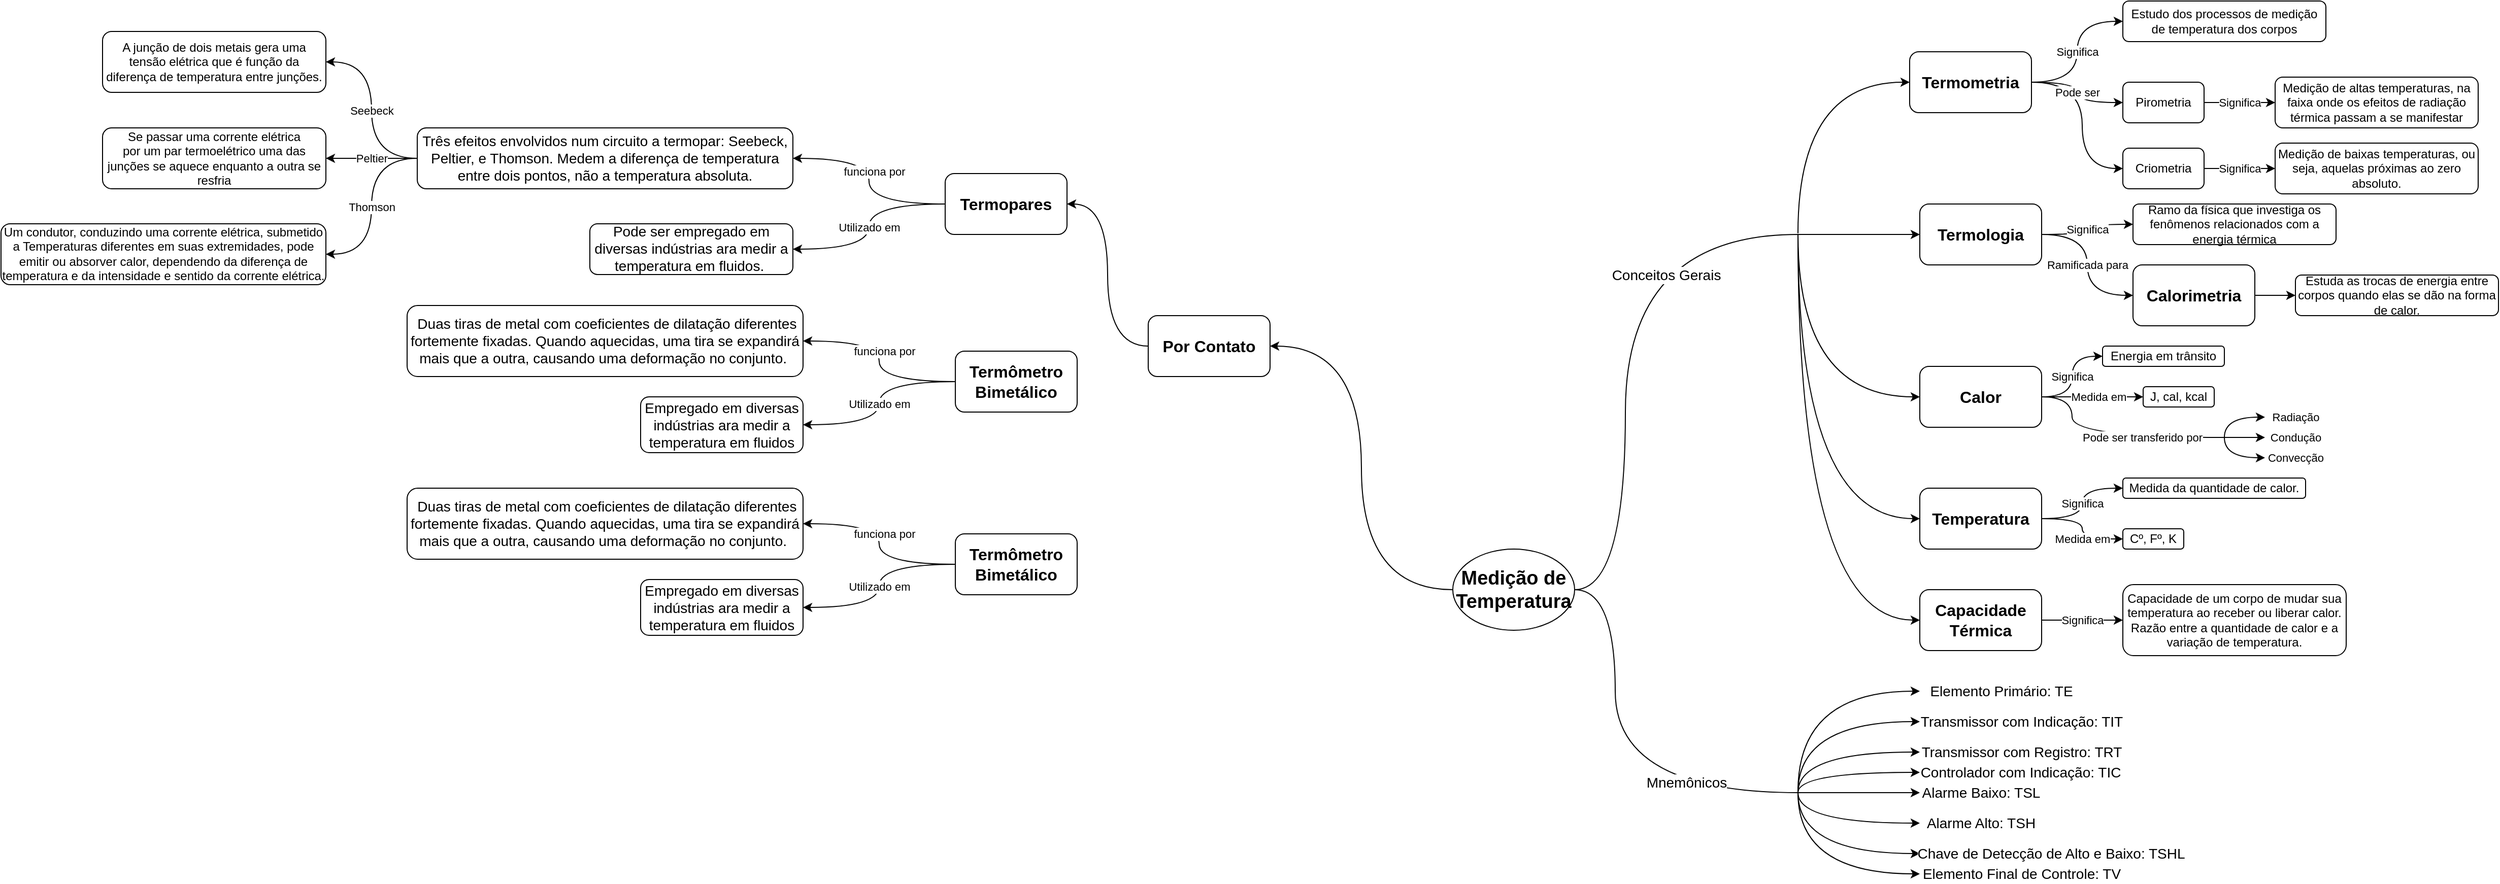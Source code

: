 <mxfile version="24.5.2" type="github">
  <diagram name="Página-1" id="CYljWZleQ6S6IRu14Mso">
    <mxGraphModel dx="1345" dy="723" grid="1" gridSize="10" guides="1" tooltips="1" connect="1" arrows="1" fold="1" page="1" pageScale="1" pageWidth="2700" pageHeight="2840" math="0" shadow="0">
      <root>
        <mxCell id="0" />
        <mxCell id="1" parent="0" />
        <mxCell id="LrjEu3-QAF8Kk3MU55cg-3" value="&lt;font style=&quot;font-size: 14px;&quot;&gt;Conceitos Gerais&lt;/font&gt;" style="edgeStyle=orthogonalEdgeStyle;rounded=0;orthogonalLoop=1;jettySize=auto;html=1;exitX=1;exitY=0.5;exitDx=0;exitDy=0;curved=1;endArrow=none;endFill=0;" edge="1" parent="1" source="LrjEu3-QAF8Kk3MU55cg-1">
          <mxGeometry x="0.544" y="-40" relative="1" as="geometry">
            <mxPoint x="1840" y="1310" as="targetPoint" />
            <mxPoint x="1620" y="1460" as="sourcePoint" />
            <Array as="points">
              <mxPoint x="1670" y="1660" />
              <mxPoint x="1670" y="1310" />
            </Array>
            <mxPoint as="offset" />
          </mxGeometry>
        </mxCell>
        <mxCell id="LrjEu3-QAF8Kk3MU55cg-91" style="edgeStyle=orthogonalEdgeStyle;curved=1;rounded=0;orthogonalLoop=1;jettySize=auto;html=1;exitX=0;exitY=0.5;exitDx=0;exitDy=0;entryX=1;entryY=0.5;entryDx=0;entryDy=0;strokeColor=default;align=center;verticalAlign=middle;fontFamily=Helvetica;fontSize=11;fontColor=default;labelBackgroundColor=default;endArrow=classic;" edge="1" parent="1" source="LrjEu3-QAF8Kk3MU55cg-1" target="LrjEu3-QAF8Kk3MU55cg-90">
          <mxGeometry relative="1" as="geometry" />
        </mxCell>
        <mxCell id="LrjEu3-QAF8Kk3MU55cg-1" value="&lt;p&gt;&lt;b&gt;&lt;font style=&quot;font-size: 19px;&quot;&gt;Medição de Temperatura&lt;/font&gt;&lt;/b&gt;&lt;/p&gt;" style="ellipse;whiteSpace=wrap;html=1;" vertex="1" parent="1">
          <mxGeometry x="1500" y="1620" width="120" height="80" as="geometry" />
        </mxCell>
        <mxCell id="LrjEu3-QAF8Kk3MU55cg-4" value="" style="endArrow=classic;html=1;rounded=0;strokeColor=default;align=center;verticalAlign=middle;fontFamily=Helvetica;fontSize=11;fontColor=default;labelBackgroundColor=default;edgeStyle=orthogonalEdgeStyle;curved=1;entryX=0;entryY=0.5;entryDx=0;entryDy=0;" edge="1" parent="1" target="LrjEu3-QAF8Kk3MU55cg-20">
          <mxGeometry relative="1" as="geometry">
            <mxPoint x="1840" y="1308.82" as="sourcePoint" />
            <mxPoint x="1960" y="1210" as="targetPoint" />
            <Array as="points">
              <mxPoint x="1840" y="1160" />
            </Array>
          </mxGeometry>
        </mxCell>
        <mxCell id="LrjEu3-QAF8Kk3MU55cg-8" value="" style="endArrow=classic;html=1;rounded=0;strokeColor=default;align=center;verticalAlign=middle;fontFamily=Helvetica;fontSize=11;fontColor=default;labelBackgroundColor=default;edgeStyle=orthogonalEdgeStyle;curved=1;entryX=0;entryY=0.5;entryDx=0;entryDy=0;" edge="1" parent="1" target="LrjEu3-QAF8Kk3MU55cg-36">
          <mxGeometry relative="1" as="geometry">
            <mxPoint x="1840" y="1310" as="sourcePoint" />
            <mxPoint x="1960" y="1270" as="targetPoint" />
            <Array as="points">
              <mxPoint x="1900" y="1310" />
              <mxPoint x="1900" y="1310" />
            </Array>
          </mxGeometry>
        </mxCell>
        <mxCell id="LrjEu3-QAF8Kk3MU55cg-14" value="" style="endArrow=classic;html=1;rounded=0;strokeColor=default;align=center;verticalAlign=middle;fontFamily=Helvetica;fontSize=11;fontColor=default;labelBackgroundColor=default;edgeStyle=orthogonalEdgeStyle;curved=1;entryX=0;entryY=0.5;entryDx=0;entryDy=0;" edge="1" parent="1" target="LrjEu3-QAF8Kk3MU55cg-45">
          <mxGeometry relative="1" as="geometry">
            <mxPoint x="1840" y="1310" as="sourcePoint" />
            <mxPoint x="1960" y="1340" as="targetPoint" />
            <Array as="points">
              <mxPoint x="1840" y="1470" />
            </Array>
          </mxGeometry>
        </mxCell>
        <mxCell id="LrjEu3-QAF8Kk3MU55cg-16" value="" style="endArrow=classic;html=1;rounded=0;strokeColor=default;align=center;verticalAlign=middle;fontFamily=Helvetica;fontSize=11;fontColor=default;labelBackgroundColor=default;edgeStyle=orthogonalEdgeStyle;curved=1;entryX=0;entryY=0.5;entryDx=0;entryDy=0;" edge="1" parent="1" target="LrjEu3-QAF8Kk3MU55cg-58">
          <mxGeometry relative="1" as="geometry">
            <mxPoint x="1840" y="1310" as="sourcePoint" />
            <mxPoint x="1960" y="1370" as="targetPoint" />
            <Array as="points">
              <mxPoint x="1840" y="1690" />
            </Array>
          </mxGeometry>
        </mxCell>
        <mxCell id="LrjEu3-QAF8Kk3MU55cg-18" value="" style="endArrow=classic;html=1;rounded=0;strokeColor=default;align=center;verticalAlign=middle;fontFamily=Helvetica;fontSize=11;fontColor=default;labelBackgroundColor=default;edgeStyle=orthogonalEdgeStyle;curved=1;entryX=0;entryY=0.5;entryDx=0;entryDy=0;" edge="1" parent="1" target="LrjEu3-QAF8Kk3MU55cg-54">
          <mxGeometry relative="1" as="geometry">
            <mxPoint x="1840" y="1310" as="sourcePoint" />
            <mxPoint x="1960" y="1390" as="targetPoint" />
            <Array as="points">
              <mxPoint x="1840" y="1590" />
            </Array>
          </mxGeometry>
        </mxCell>
        <mxCell id="LrjEu3-QAF8Kk3MU55cg-22" value="Significa" style="edgeStyle=orthogonalEdgeStyle;rounded=0;orthogonalLoop=1;jettySize=auto;html=1;exitX=1;exitY=0.5;exitDx=0;exitDy=0;curved=1;entryX=0;entryY=0.5;entryDx=0;entryDy=0;" edge="1" parent="1" source="LrjEu3-QAF8Kk3MU55cg-20" target="LrjEu3-QAF8Kk3MU55cg-21">
          <mxGeometry relative="1" as="geometry">
            <mxPoint x="2070" y="1100.0" as="sourcePoint" />
          </mxGeometry>
        </mxCell>
        <mxCell id="LrjEu3-QAF8Kk3MU55cg-26" style="edgeStyle=orthogonalEdgeStyle;curved=1;rounded=0;orthogonalLoop=1;jettySize=auto;html=1;exitX=1;exitY=0.5;exitDx=0;exitDy=0;entryX=0;entryY=0.5;entryDx=0;entryDy=0;strokeColor=default;align=center;verticalAlign=middle;fontFamily=Helvetica;fontSize=11;fontColor=default;labelBackgroundColor=default;endArrow=classic;" edge="1" parent="1" source="LrjEu3-QAF8Kk3MU55cg-20" target="LrjEu3-QAF8Kk3MU55cg-24">
          <mxGeometry relative="1" as="geometry">
            <Array as="points">
              <mxPoint x="2120" y="1160" />
              <mxPoint x="2120" y="1245" />
            </Array>
          </mxGeometry>
        </mxCell>
        <mxCell id="LrjEu3-QAF8Kk3MU55cg-20" value="&lt;font style=&quot;font-size: 16px;&quot;&gt;&lt;b&gt;Termometria&lt;/b&gt;&lt;/font&gt;" style="rounded=1;whiteSpace=wrap;html=1;" vertex="1" parent="1">
          <mxGeometry x="1950" y="1130" width="120" height="60" as="geometry" />
        </mxCell>
        <mxCell id="LrjEu3-QAF8Kk3MU55cg-21" value="Estudo dos processos de medição de temperatura dos corpos" style="whiteSpace=wrap;html=1;rounded=1;" vertex="1" parent="1">
          <mxGeometry x="2160" y="1080" width="200" height="40" as="geometry" />
        </mxCell>
        <mxCell id="LrjEu3-QAF8Kk3MU55cg-28" value="Significa" style="edgeStyle=orthogonalEdgeStyle;curved=1;rounded=0;orthogonalLoop=1;jettySize=auto;html=1;exitX=1;exitY=0.5;exitDx=0;exitDy=0;entryX=0;entryY=0.5;entryDx=0;entryDy=0;strokeColor=default;align=center;verticalAlign=middle;fontFamily=Helvetica;fontSize=11;fontColor=default;labelBackgroundColor=default;endArrow=classic;" edge="1" parent="1" source="LrjEu3-QAF8Kk3MU55cg-23" target="LrjEu3-QAF8Kk3MU55cg-27">
          <mxGeometry relative="1" as="geometry" />
        </mxCell>
        <mxCell id="LrjEu3-QAF8Kk3MU55cg-23" value="Pirometria" style="whiteSpace=wrap;html=1;rounded=1;" vertex="1" parent="1">
          <mxGeometry x="2160" y="1160" width="80" height="40" as="geometry" />
        </mxCell>
        <mxCell id="LrjEu3-QAF8Kk3MU55cg-24" value="Criometria" style="whiteSpace=wrap;html=1;rounded=1;" vertex="1" parent="1">
          <mxGeometry x="2160" y="1225" width="80" height="40" as="geometry" />
        </mxCell>
        <mxCell id="LrjEu3-QAF8Kk3MU55cg-25" value="Pode ser" style="edgeStyle=orthogonalEdgeStyle;rounded=0;orthogonalLoop=1;jettySize=auto;html=1;exitX=1;exitY=0.5;exitDx=0;exitDy=0;entryX=0;entryY=0.5;entryDx=0;entryDy=0;curved=1;" edge="1" parent="1" source="LrjEu3-QAF8Kk3MU55cg-20" target="LrjEu3-QAF8Kk3MU55cg-23">
          <mxGeometry relative="1" as="geometry" />
        </mxCell>
        <mxCell id="LrjEu3-QAF8Kk3MU55cg-27" value="Medição de altas temperaturas, na faixa onde os efeitos de radiação térmica passam a se manifestar" style="whiteSpace=wrap;html=1;rounded=1;" vertex="1" parent="1">
          <mxGeometry x="2310" y="1155" width="200" height="50" as="geometry" />
        </mxCell>
        <mxCell id="LrjEu3-QAF8Kk3MU55cg-31" value="Medição de baixas temperaturas, ou seja, aquelas próximas ao zero absoluto." style="whiteSpace=wrap;html=1;rounded=1;" vertex="1" parent="1">
          <mxGeometry x="2310" y="1220" width="200" height="50" as="geometry" />
        </mxCell>
        <mxCell id="LrjEu3-QAF8Kk3MU55cg-32" value="Significa" style="edgeStyle=orthogonalEdgeStyle;curved=1;rounded=0;orthogonalLoop=1;jettySize=auto;html=1;exitX=1;exitY=0.5;exitDx=0;exitDy=0;entryX=0;entryY=0.5;entryDx=0;entryDy=0;strokeColor=default;align=center;verticalAlign=middle;fontFamily=Helvetica;fontSize=11;fontColor=default;labelBackgroundColor=default;endArrow=classic;" edge="1" target="LrjEu3-QAF8Kk3MU55cg-31" parent="1" source="LrjEu3-QAF8Kk3MU55cg-24">
          <mxGeometry relative="1" as="geometry">
            <mxPoint x="2240" y="1225" as="sourcePoint" />
          </mxGeometry>
        </mxCell>
        <mxCell id="LrjEu3-QAF8Kk3MU55cg-40" value="Ramificada para" style="edgeStyle=orthogonalEdgeStyle;curved=1;rounded=0;orthogonalLoop=1;jettySize=auto;html=1;exitX=1;exitY=0.5;exitDx=0;exitDy=0;entryX=0;entryY=0.5;entryDx=0;entryDy=0;strokeColor=default;align=center;verticalAlign=middle;fontFamily=Helvetica;fontSize=11;fontColor=default;labelBackgroundColor=default;endArrow=classic;" edge="1" parent="1" source="LrjEu3-QAF8Kk3MU55cg-36" target="LrjEu3-QAF8Kk3MU55cg-42">
          <mxGeometry relative="1" as="geometry">
            <mxPoint x="2170" y="1370.0" as="targetPoint" />
          </mxGeometry>
        </mxCell>
        <mxCell id="LrjEu3-QAF8Kk3MU55cg-36" value="&lt;font style=&quot;font-size: 16px;&quot;&gt;&lt;b&gt;Termologia&lt;/b&gt;&lt;/font&gt;" style="rounded=1;whiteSpace=wrap;html=1;" vertex="1" parent="1">
          <mxGeometry x="1960" y="1280" width="120" height="60" as="geometry" />
        </mxCell>
        <mxCell id="LrjEu3-QAF8Kk3MU55cg-37" value="Significa" style="edgeStyle=orthogonalEdgeStyle;rounded=0;orthogonalLoop=1;jettySize=auto;html=1;exitX=1;exitY=0.5;exitDx=0;exitDy=0;curved=1;entryX=0;entryY=0.5;entryDx=0;entryDy=0;" edge="1" target="LrjEu3-QAF8Kk3MU55cg-38" parent="1" source="LrjEu3-QAF8Kk3MU55cg-36">
          <mxGeometry relative="1" as="geometry">
            <mxPoint x="2080" y="1360" as="sourcePoint" />
          </mxGeometry>
        </mxCell>
        <mxCell id="LrjEu3-QAF8Kk3MU55cg-38" value="Ramo da física que investiga os&lt;br&gt;fenômenos relacionados com a energia térmica" style="whiteSpace=wrap;html=1;rounded=1;" vertex="1" parent="1">
          <mxGeometry x="2170" y="1280" width="200" height="40" as="geometry" />
        </mxCell>
        <mxCell id="LrjEu3-QAF8Kk3MU55cg-44" style="edgeStyle=orthogonalEdgeStyle;curved=1;rounded=0;orthogonalLoop=1;jettySize=auto;html=1;exitX=1;exitY=0.5;exitDx=0;exitDy=0;entryX=0;entryY=0.5;entryDx=0;entryDy=0;strokeColor=default;align=center;verticalAlign=middle;fontFamily=Helvetica;fontSize=11;fontColor=default;labelBackgroundColor=default;endArrow=classic;" edge="1" parent="1" source="LrjEu3-QAF8Kk3MU55cg-42" target="LrjEu3-QAF8Kk3MU55cg-43">
          <mxGeometry relative="1" as="geometry" />
        </mxCell>
        <mxCell id="LrjEu3-QAF8Kk3MU55cg-42" value="&lt;font style=&quot;font-size: 16px;&quot;&gt;&lt;b&gt;Calorimetria&lt;/b&gt;&lt;/font&gt;" style="rounded=1;whiteSpace=wrap;html=1;" vertex="1" parent="1">
          <mxGeometry x="2170" y="1340" width="120" height="60" as="geometry" />
        </mxCell>
        <mxCell id="LrjEu3-QAF8Kk3MU55cg-43" value="Estuda as trocas de energia entre corpos quando elas se dão na forma de calor." style="whiteSpace=wrap;html=1;rounded=1;" vertex="1" parent="1">
          <mxGeometry x="2330" y="1350" width="200" height="40" as="geometry" />
        </mxCell>
        <mxCell id="LrjEu3-QAF8Kk3MU55cg-48" value="Significa" style="edgeStyle=orthogonalEdgeStyle;curved=1;rounded=0;orthogonalLoop=1;jettySize=auto;html=1;exitX=1;exitY=0.5;exitDx=0;exitDy=0;entryX=0;entryY=0.5;entryDx=0;entryDy=0;strokeColor=default;align=center;verticalAlign=middle;fontFamily=Helvetica;fontSize=11;fontColor=default;labelBackgroundColor=default;endArrow=classic;" edge="1" parent="1" source="LrjEu3-QAF8Kk3MU55cg-45" target="LrjEu3-QAF8Kk3MU55cg-46">
          <mxGeometry relative="1" as="geometry" />
        </mxCell>
        <mxCell id="LrjEu3-QAF8Kk3MU55cg-49" value="Pode ser transferido por" style="edgeStyle=orthogonalEdgeStyle;curved=1;rounded=0;orthogonalLoop=1;jettySize=auto;html=1;exitX=1;exitY=0.5;exitDx=0;exitDy=0;strokeColor=default;align=center;verticalAlign=middle;fontFamily=Helvetica;fontSize=11;fontColor=default;labelBackgroundColor=default;endArrow=none;endFill=0;" edge="1" parent="1" source="LrjEu3-QAF8Kk3MU55cg-45">
          <mxGeometry x="0.263" relative="1" as="geometry">
            <mxPoint x="2260" y="1510" as="targetPoint" />
            <mxPoint x="2080" y="1480" as="sourcePoint" />
            <Array as="points">
              <mxPoint x="2110" y="1470" />
              <mxPoint x="2110" y="1510" />
            </Array>
            <mxPoint as="offset" />
          </mxGeometry>
        </mxCell>
        <mxCell id="LrjEu3-QAF8Kk3MU55cg-68" value="Medida em" style="edgeStyle=orthogonalEdgeStyle;curved=1;rounded=0;orthogonalLoop=1;jettySize=auto;html=1;exitX=1;exitY=0.5;exitDx=0;exitDy=0;entryX=0;entryY=0.5;entryDx=0;entryDy=0;strokeColor=default;align=center;verticalAlign=middle;fontFamily=Helvetica;fontSize=11;fontColor=default;labelBackgroundColor=default;endArrow=classic;" edge="1" parent="1" source="LrjEu3-QAF8Kk3MU55cg-45" target="LrjEu3-QAF8Kk3MU55cg-67">
          <mxGeometry x="0.111" relative="1" as="geometry">
            <mxPoint x="2080" y="1480" as="sourcePoint" />
            <mxPoint x="2190" y="1480" as="targetPoint" />
            <mxPoint as="offset" />
          </mxGeometry>
        </mxCell>
        <mxCell id="LrjEu3-QAF8Kk3MU55cg-45" value="&lt;font style=&quot;font-size: 16px;&quot;&gt;&lt;b&gt;Calor&lt;/b&gt;&lt;/font&gt;" style="rounded=1;whiteSpace=wrap;html=1;" vertex="1" parent="1">
          <mxGeometry x="1960" y="1440" width="120" height="60" as="geometry" />
        </mxCell>
        <mxCell id="LrjEu3-QAF8Kk3MU55cg-46" value="Energia em trânsito" style="whiteSpace=wrap;html=1;rounded=1;" vertex="1" parent="1">
          <mxGeometry x="2140" y="1420" width="120" height="20" as="geometry" />
        </mxCell>
        <mxCell id="LrjEu3-QAF8Kk3MU55cg-50" value="Convecção" style="edgeStyle=orthogonalEdgeStyle;curved=1;rounded=0;orthogonalLoop=1;jettySize=auto;html=1;exitX=1;exitY=0.5;exitDx=0;exitDy=0;strokeColor=default;align=center;verticalAlign=middle;fontFamily=Helvetica;fontSize=11;fontColor=default;labelBackgroundColor=default;endArrow=classic;" edge="1" parent="1">
          <mxGeometry x="1" y="30" relative="1" as="geometry">
            <mxPoint x="2260" y="1510" as="sourcePoint" />
            <mxPoint x="2300" y="1530" as="targetPoint" />
            <Array as="points">
              <mxPoint x="2260" y="1530" />
            </Array>
            <mxPoint x="30" y="30" as="offset" />
          </mxGeometry>
        </mxCell>
        <mxCell id="LrjEu3-QAF8Kk3MU55cg-51" value="Condução" style="edgeStyle=orthogonalEdgeStyle;curved=1;rounded=0;orthogonalLoop=1;jettySize=auto;html=1;strokeColor=default;align=center;verticalAlign=middle;fontFamily=Helvetica;fontSize=11;fontColor=default;labelBackgroundColor=default;endArrow=classic;" edge="1" parent="1">
          <mxGeometry x="1" y="30" relative="1" as="geometry">
            <mxPoint x="2260" y="1510" as="sourcePoint" />
            <mxPoint x="2300" y="1510" as="targetPoint" />
            <Array as="points">
              <mxPoint x="2270" y="1510" />
              <mxPoint x="2270" y="1510" />
            </Array>
            <mxPoint x="30" y="30" as="offset" />
          </mxGeometry>
        </mxCell>
        <mxCell id="LrjEu3-QAF8Kk3MU55cg-53" value="Radiação" style="edgeStyle=orthogonalEdgeStyle;curved=1;rounded=0;orthogonalLoop=1;jettySize=auto;html=1;strokeColor=default;align=center;verticalAlign=middle;fontFamily=Helvetica;fontSize=11;fontColor=default;labelBackgroundColor=default;endArrow=classic;" edge="1" parent="1">
          <mxGeometry x="1" y="30" relative="1" as="geometry">
            <mxPoint x="2260" y="1510" as="sourcePoint" />
            <mxPoint x="2300" y="1490" as="targetPoint" />
            <Array as="points">
              <mxPoint x="2260" y="1490" />
            </Array>
            <mxPoint x="30" y="30" as="offset" />
          </mxGeometry>
        </mxCell>
        <mxCell id="LrjEu3-QAF8Kk3MU55cg-55" value="Significa" style="edgeStyle=orthogonalEdgeStyle;curved=1;rounded=0;orthogonalLoop=1;jettySize=auto;html=1;exitX=1;exitY=0.5;exitDx=0;exitDy=0;strokeColor=default;align=center;verticalAlign=middle;fontFamily=Helvetica;fontSize=11;fontColor=default;labelBackgroundColor=default;endArrow=classic;entryX=0;entryY=0.5;entryDx=0;entryDy=0;" edge="1" parent="1" source="LrjEu3-QAF8Kk3MU55cg-54" target="LrjEu3-QAF8Kk3MU55cg-56">
          <mxGeometry relative="1" as="geometry">
            <mxPoint x="2150" y="1590.286" as="targetPoint" />
          </mxGeometry>
        </mxCell>
        <mxCell id="LrjEu3-QAF8Kk3MU55cg-66" value="Medida em" style="edgeStyle=orthogonalEdgeStyle;curved=1;rounded=0;orthogonalLoop=1;jettySize=auto;html=1;exitX=1;exitY=0.5;exitDx=0;exitDy=0;entryX=0;entryY=0.5;entryDx=0;entryDy=0;strokeColor=default;align=center;verticalAlign=middle;fontFamily=Helvetica;fontSize=11;fontColor=default;labelBackgroundColor=default;endArrow=classic;" edge="1" parent="1" source="LrjEu3-QAF8Kk3MU55cg-54" target="LrjEu3-QAF8Kk3MU55cg-65">
          <mxGeometry x="0.2" relative="1" as="geometry">
            <mxPoint as="offset" />
          </mxGeometry>
        </mxCell>
        <mxCell id="LrjEu3-QAF8Kk3MU55cg-54" value="&lt;font style=&quot;font-size: 16px;&quot;&gt;&lt;b&gt;Temperatura&lt;/b&gt;&lt;/font&gt;" style="rounded=1;whiteSpace=wrap;html=1;" vertex="1" parent="1">
          <mxGeometry x="1960" y="1560" width="120" height="60" as="geometry" />
        </mxCell>
        <mxCell id="LrjEu3-QAF8Kk3MU55cg-56" value="Medida da quantidade de calor." style="whiteSpace=wrap;html=1;rounded=1;" vertex="1" parent="1">
          <mxGeometry x="2160" y="1550" width="180" height="20" as="geometry" />
        </mxCell>
        <mxCell id="LrjEu3-QAF8Kk3MU55cg-60" value="Significa" style="edgeStyle=orthogonalEdgeStyle;curved=1;rounded=0;orthogonalLoop=1;jettySize=auto;html=1;exitX=1;exitY=0.5;exitDx=0;exitDy=0;entryX=0;entryY=0.5;entryDx=0;entryDy=0;strokeColor=default;align=center;verticalAlign=middle;fontFamily=Helvetica;fontSize=11;fontColor=default;labelBackgroundColor=default;endArrow=classic;" edge="1" parent="1" source="LrjEu3-QAF8Kk3MU55cg-58" target="LrjEu3-QAF8Kk3MU55cg-59">
          <mxGeometry relative="1" as="geometry" />
        </mxCell>
        <mxCell id="LrjEu3-QAF8Kk3MU55cg-58" value="&lt;font style=&quot;font-size: 16px;&quot;&gt;&lt;b&gt;Capacidade Térmica&lt;/b&gt;&lt;/font&gt;" style="rounded=1;whiteSpace=wrap;html=1;" vertex="1" parent="1">
          <mxGeometry x="1960" y="1660" width="120" height="60" as="geometry" />
        </mxCell>
        <mxCell id="LrjEu3-QAF8Kk3MU55cg-59" value="Capacidade de um corpo de mudar sua&lt;br&gt;temperatura ao receber ou liberar calor.&lt;br&gt;Razão entre a quantidade de calor e a&lt;br&gt;variação de temperatura." style="whiteSpace=wrap;html=1;rounded=1;" vertex="1" parent="1">
          <mxGeometry x="2160" y="1655" width="220" height="70" as="geometry" />
        </mxCell>
        <mxCell id="LrjEu3-QAF8Kk3MU55cg-65" value="Cº, Fº, K" style="whiteSpace=wrap;html=1;rounded=1;" vertex="1" parent="1">
          <mxGeometry x="2160" y="1600" width="60" height="20" as="geometry" />
        </mxCell>
        <mxCell id="LrjEu3-QAF8Kk3MU55cg-67" value="J, cal, kcal" style="whiteSpace=wrap;html=1;rounded=1;" vertex="1" parent="1">
          <mxGeometry x="2180" y="1460" width="70" height="20" as="geometry" />
        </mxCell>
        <mxCell id="LrjEu3-QAF8Kk3MU55cg-72" value="&lt;font style=&quot;font-size: 14px;&quot;&gt;Mnemônicos&lt;/font&gt;" style="edgeStyle=orthogonalEdgeStyle;rounded=0;orthogonalLoop=1;jettySize=auto;html=1;exitX=1;exitY=0.5;exitDx=0;exitDy=0;curved=1;endArrow=none;endFill=0;" edge="1" parent="1" source="LrjEu3-QAF8Kk3MU55cg-1">
          <mxGeometry x="0.476" y="10" relative="1" as="geometry">
            <mxPoint x="1840" y="1860" as="targetPoint" />
            <mxPoint x="1620" y="1460" as="sourcePoint" />
            <Array as="points">
              <mxPoint x="1660" y="1660" />
              <mxPoint x="1660" y="1860" />
            </Array>
            <mxPoint as="offset" />
          </mxGeometry>
        </mxCell>
        <mxCell id="LrjEu3-QAF8Kk3MU55cg-73" value="" style="endArrow=classic;html=1;rounded=0;strokeColor=default;align=center;verticalAlign=middle;fontFamily=Helvetica;fontSize=11;fontColor=default;labelBackgroundColor=default;edgeStyle=orthogonalEdgeStyle;curved=1;" edge="1" parent="1">
          <mxGeometry relative="1" as="geometry">
            <mxPoint x="1840.0" y="1858.82" as="sourcePoint" />
            <mxPoint x="1960.0" y="1760" as="targetPoint" />
            <Array as="points">
              <mxPoint x="1840.0" y="1760" />
            </Array>
          </mxGeometry>
        </mxCell>
        <mxCell id="LrjEu3-QAF8Kk3MU55cg-74" value="&lt;font style=&quot;font-size: 14px;&quot;&gt;Elemento Primário: TE&lt;/font&gt;" style="edgeLabel;resizable=0;html=1;;align=center;verticalAlign=middle;fontFamily=Helvetica;fontSize=11;fontColor=default;labelBackgroundColor=default;" connectable="0" vertex="1" parent="LrjEu3-QAF8Kk3MU55cg-73">
          <mxGeometry relative="1" as="geometry">
            <mxPoint x="189" as="offset" />
          </mxGeometry>
        </mxCell>
        <mxCell id="LrjEu3-QAF8Kk3MU55cg-75" value="" style="endArrow=classic;html=1;rounded=0;strokeColor=default;align=center;verticalAlign=middle;fontFamily=Helvetica;fontSize=11;fontColor=default;labelBackgroundColor=default;edgeStyle=orthogonalEdgeStyle;curved=1;" edge="1" parent="1">
          <mxGeometry relative="1" as="geometry">
            <mxPoint x="1840.0" y="1860" as="sourcePoint" />
            <mxPoint x="1960.0" y="1790" as="targetPoint" />
            <Array as="points">
              <mxPoint x="1840.0" y="1790" />
              <mxPoint x="1960.0" y="1790" />
            </Array>
          </mxGeometry>
        </mxCell>
        <mxCell id="LrjEu3-QAF8Kk3MU55cg-76" value="&lt;font style=&quot;font-size: 14px;&quot;&gt;Transmissor com Indicação: TIT&lt;/font&gt;" style="edgeLabel;resizable=0;html=1;;align=center;verticalAlign=middle;fontFamily=Helvetica;fontSize=11;fontColor=default;labelBackgroundColor=default;" connectable="0" vertex="1" parent="LrjEu3-QAF8Kk3MU55cg-75">
          <mxGeometry relative="1" as="geometry">
            <mxPoint x="195" as="offset" />
          </mxGeometry>
        </mxCell>
        <mxCell id="LrjEu3-QAF8Kk3MU55cg-77" value="" style="endArrow=classic;html=1;rounded=0;strokeColor=default;align=center;verticalAlign=middle;fontFamily=Helvetica;fontSize=11;fontColor=default;labelBackgroundColor=default;edgeStyle=orthogonalEdgeStyle;curved=1;" edge="1" parent="1">
          <mxGeometry relative="1" as="geometry">
            <mxPoint x="1840.0" y="1860" as="sourcePoint" />
            <mxPoint x="1960.0" y="1820" as="targetPoint" />
            <Array as="points">
              <mxPoint x="1840.0" y="1820" />
              <mxPoint x="1960.0" y="1820" />
            </Array>
          </mxGeometry>
        </mxCell>
        <mxCell id="LrjEu3-QAF8Kk3MU55cg-78" value="&lt;font style=&quot;font-size: 14px;&quot;&gt;Transmissor com Registro: TRT&lt;/font&gt;" style="edgeLabel;resizable=0;html=1;;align=center;verticalAlign=middle;fontFamily=Helvetica;fontSize=11;fontColor=default;labelBackgroundColor=default;" connectable="0" vertex="1" parent="LrjEu3-QAF8Kk3MU55cg-77">
          <mxGeometry relative="1" as="geometry">
            <mxPoint x="180" as="offset" />
          </mxGeometry>
        </mxCell>
        <mxCell id="LrjEu3-QAF8Kk3MU55cg-79" value="" style="endArrow=classic;html=1;rounded=0;strokeColor=default;align=center;verticalAlign=middle;fontFamily=Helvetica;fontSize=11;fontColor=default;labelBackgroundColor=default;edgeStyle=orthogonalEdgeStyle;curved=1;" edge="1" parent="1">
          <mxGeometry relative="1" as="geometry">
            <mxPoint x="1840.0" y="1860" as="sourcePoint" />
            <mxPoint x="1960.0" y="1840" as="targetPoint" />
            <Array as="points">
              <mxPoint x="1840.0" y="1840" />
              <mxPoint x="1960.0" y="1840" />
            </Array>
          </mxGeometry>
        </mxCell>
        <mxCell id="LrjEu3-QAF8Kk3MU55cg-80" value="&lt;font style=&quot;font-size: 14px;&quot;&gt;Controlador com Indicação: TIC&lt;/font&gt;" style="edgeLabel;resizable=0;html=1;;align=center;verticalAlign=middle;fontFamily=Helvetica;fontSize=11;fontColor=default;labelBackgroundColor=default;" connectable="0" vertex="1" parent="LrjEu3-QAF8Kk3MU55cg-79">
          <mxGeometry relative="1" as="geometry">
            <mxPoint x="169" as="offset" />
          </mxGeometry>
        </mxCell>
        <mxCell id="LrjEu3-QAF8Kk3MU55cg-81" value="" style="endArrow=classic;html=1;rounded=0;strokeColor=default;align=center;verticalAlign=middle;fontFamily=Helvetica;fontSize=11;fontColor=default;labelBackgroundColor=default;edgeStyle=orthogonalEdgeStyle;curved=1;" edge="1" parent="1">
          <mxGeometry relative="1" as="geometry">
            <mxPoint x="1840.0" y="1860" as="sourcePoint" />
            <mxPoint x="1960.0" y="1860" as="targetPoint" />
            <Array as="points">
              <mxPoint x="1840.0" y="1860" />
            </Array>
          </mxGeometry>
        </mxCell>
        <mxCell id="LrjEu3-QAF8Kk3MU55cg-82" value="&lt;font style=&quot;font-size: 14px;&quot;&gt;Alarme Baixo: TSL&lt;/font&gt;" style="edgeLabel;resizable=0;html=1;;align=center;verticalAlign=middle;fontFamily=Helvetica;fontSize=11;fontColor=default;labelBackgroundColor=default;" connectable="0" vertex="1" parent="LrjEu3-QAF8Kk3MU55cg-81">
          <mxGeometry relative="1" as="geometry">
            <mxPoint x="120" as="offset" />
          </mxGeometry>
        </mxCell>
        <mxCell id="LrjEu3-QAF8Kk3MU55cg-83" value="" style="endArrow=classic;html=1;rounded=0;strokeColor=default;align=center;verticalAlign=middle;fontFamily=Helvetica;fontSize=11;fontColor=default;labelBackgroundColor=default;edgeStyle=orthogonalEdgeStyle;curved=1;" edge="1" parent="1">
          <mxGeometry relative="1" as="geometry">
            <mxPoint x="1840.0" y="1860" as="sourcePoint" />
            <mxPoint x="1960.0" y="1890" as="targetPoint" />
            <Array as="points">
              <mxPoint x="1840.0" y="1890" />
              <mxPoint x="1960.0" y="1890" />
            </Array>
          </mxGeometry>
        </mxCell>
        <mxCell id="LrjEu3-QAF8Kk3MU55cg-84" value="&lt;font style=&quot;font-size: 14px;&quot;&gt;Alarme Alto: TSH&lt;/font&gt;" style="edgeLabel;resizable=0;html=1;;align=center;verticalAlign=middle;fontFamily=Helvetica;fontSize=11;fontColor=default;labelBackgroundColor=default;" connectable="0" vertex="1" parent="LrjEu3-QAF8Kk3MU55cg-83">
          <mxGeometry relative="1" as="geometry">
            <mxPoint x="135" as="offset" />
          </mxGeometry>
        </mxCell>
        <mxCell id="LrjEu3-QAF8Kk3MU55cg-85" value="" style="endArrow=classic;html=1;rounded=0;strokeColor=default;align=center;verticalAlign=middle;fontFamily=Helvetica;fontSize=11;fontColor=default;labelBackgroundColor=default;edgeStyle=orthogonalEdgeStyle;curved=1;" edge="1" parent="1">
          <mxGeometry relative="1" as="geometry">
            <mxPoint x="1840.0" y="1860" as="sourcePoint" />
            <mxPoint x="1960.0" y="1920" as="targetPoint" />
            <Array as="points">
              <mxPoint x="1840.0" y="1920" />
              <mxPoint x="1960.0" y="1920" />
            </Array>
          </mxGeometry>
        </mxCell>
        <mxCell id="LrjEu3-QAF8Kk3MU55cg-86" value="&lt;font style=&quot;font-size: 14px;&quot;&gt;Chave de Detecção de Alto e Baixo: TSHL&lt;/font&gt;" style="edgeLabel;resizable=0;html=1;;align=center;verticalAlign=middle;fontFamily=Helvetica;fontSize=11;fontColor=default;labelBackgroundColor=default;" connectable="0" vertex="1" parent="LrjEu3-QAF8Kk3MU55cg-85">
          <mxGeometry relative="1" as="geometry">
            <mxPoint x="219" as="offset" />
          </mxGeometry>
        </mxCell>
        <mxCell id="LrjEu3-QAF8Kk3MU55cg-87" value="" style="endArrow=classic;html=1;rounded=0;strokeColor=default;align=center;verticalAlign=middle;fontFamily=Helvetica;fontSize=11;fontColor=default;labelBackgroundColor=default;edgeStyle=orthogonalEdgeStyle;curved=1;" edge="1" parent="1">
          <mxGeometry relative="1" as="geometry">
            <mxPoint x="1840.0" y="1860" as="sourcePoint" />
            <mxPoint x="1960.0" y="1940" as="targetPoint" />
            <Array as="points">
              <mxPoint x="1840.0" y="1940" />
              <mxPoint x="1960.0" y="1940" />
            </Array>
          </mxGeometry>
        </mxCell>
        <mxCell id="LrjEu3-QAF8Kk3MU55cg-88" value="&lt;font style=&quot;font-size: 14px;&quot;&gt;Elemento Final de Controle: TV&lt;/font&gt;" style="edgeLabel;resizable=0;html=1;;align=center;verticalAlign=middle;fontFamily=Helvetica;fontSize=11;fontColor=default;labelBackgroundColor=default;" connectable="0" vertex="1" parent="LrjEu3-QAF8Kk3MU55cg-87">
          <mxGeometry relative="1" as="geometry">
            <mxPoint x="200" as="offset" />
          </mxGeometry>
        </mxCell>
        <mxCell id="LrjEu3-QAF8Kk3MU55cg-93" style="edgeStyle=orthogonalEdgeStyle;curved=1;rounded=0;orthogonalLoop=1;jettySize=auto;html=1;entryX=1;entryY=0.5;entryDx=0;entryDy=0;strokeColor=default;align=center;verticalAlign=middle;fontFamily=Helvetica;fontSize=11;fontColor=default;labelBackgroundColor=default;endArrow=classic;" edge="1" parent="1" source="LrjEu3-QAF8Kk3MU55cg-90" target="LrjEu3-QAF8Kk3MU55cg-92">
          <mxGeometry relative="1" as="geometry" />
        </mxCell>
        <mxCell id="LrjEu3-QAF8Kk3MU55cg-90" value="&lt;font style=&quot;font-size: 16px;&quot;&gt;&lt;b&gt;Por Contato&lt;/b&gt;&lt;/font&gt;" style="rounded=1;whiteSpace=wrap;html=1;" vertex="1" parent="1">
          <mxGeometry x="1200" y="1390" width="120" height="60" as="geometry" />
        </mxCell>
        <mxCell id="LrjEu3-QAF8Kk3MU55cg-92" value="&lt;font style=&quot;font-size: 16px;&quot;&gt;&lt;b&gt;Termopares&lt;/b&gt;&lt;/font&gt;" style="rounded=1;whiteSpace=wrap;html=1;" vertex="1" parent="1">
          <mxGeometry x="1000" y="1250" width="120" height="60" as="geometry" />
        </mxCell>
        <mxCell id="LrjEu3-QAF8Kk3MU55cg-94" value="funciona por" style="edgeStyle=orthogonalEdgeStyle;curved=1;rounded=0;orthogonalLoop=1;jettySize=auto;html=1;exitX=0;exitY=0.5;exitDx=0;exitDy=0;entryX=1;entryY=0.5;entryDx=0;entryDy=0;strokeColor=default;align=center;verticalAlign=middle;fontFamily=Helvetica;fontSize=11;fontColor=default;labelBackgroundColor=default;resizable=0;endArrow=classic;" edge="1" parent="1" target="LrjEu3-QAF8Kk3MU55cg-96" source="LrjEu3-QAF8Kk3MU55cg-92">
          <mxGeometry x="0.105" y="-5" relative="1" as="geometry">
            <mxPoint as="offset" />
            <mxPoint x="1000" y="1275" as="sourcePoint" />
          </mxGeometry>
        </mxCell>
        <mxCell id="LrjEu3-QAF8Kk3MU55cg-95" value="Utilizado em" style="edgeStyle=orthogonalEdgeStyle;curved=1;rounded=0;orthogonalLoop=1;jettySize=auto;html=1;exitX=0;exitY=0.5;exitDx=0;exitDy=0;entryX=1;entryY=0.5;entryDx=0;entryDy=0;strokeColor=default;align=center;verticalAlign=middle;fontFamily=Helvetica;fontSize=11;fontColor=default;labelBackgroundColor=default;resizable=0;endArrow=classic;" edge="1" parent="1" target="LrjEu3-QAF8Kk3MU55cg-97" source="LrjEu3-QAF8Kk3MU55cg-92">
          <mxGeometry relative="1" as="geometry">
            <mxPoint x="1000" y="1275" as="sourcePoint" />
          </mxGeometry>
        </mxCell>
        <mxCell id="LrjEu3-QAF8Kk3MU55cg-99" value="Seebeck" style="edgeStyle=orthogonalEdgeStyle;curved=1;rounded=0;orthogonalLoop=1;jettySize=auto;html=1;exitX=0;exitY=0.5;exitDx=0;exitDy=0;entryX=1;entryY=0.5;entryDx=0;entryDy=0;strokeColor=default;align=center;verticalAlign=middle;fontFamily=Helvetica;fontSize=11;fontColor=default;labelBackgroundColor=default;endArrow=classic;" edge="1" parent="1" source="LrjEu3-QAF8Kk3MU55cg-96" target="LrjEu3-QAF8Kk3MU55cg-98">
          <mxGeometry relative="1" as="geometry" />
        </mxCell>
        <mxCell id="LrjEu3-QAF8Kk3MU55cg-96" value="&lt;font style=&quot;font-size: 14px;&quot;&gt;Três efeitos envolvidos num circuito a termopar: Seebeck, Peltier, e Thomson.&amp;nbsp;&lt;/font&gt;&lt;span style=&quot;font-size: 14px; background-color: initial;&quot;&gt;Medem a diferença de temperatura entre &lt;/span&gt;&lt;span style=&quot;font-size: 14px; background-color: initial;&quot;&gt;dois pontos, não a temperatura absoluta.&lt;/span&gt;" style="rounded=1;whiteSpace=wrap;html=1;" vertex="1" parent="1">
          <mxGeometry x="480" y="1205" width="370" height="60" as="geometry" />
        </mxCell>
        <mxCell id="LrjEu3-QAF8Kk3MU55cg-97" value="&lt;font style=&quot;font-size: 14px;&quot;&gt;Pode ser empregado em diversas indústrias ara medir a temperatura em fluidos.&amp;nbsp;&lt;/font&gt;" style="rounded=1;whiteSpace=wrap;html=1;" vertex="1" parent="1">
          <mxGeometry x="650" y="1299.47" width="200" height="50" as="geometry" />
        </mxCell>
        <mxCell id="LrjEu3-QAF8Kk3MU55cg-98" value="A junção de dois metais gera uma tensão elétrica que é função da diferença de temperatura entre junções." style="rounded=1;whiteSpace=wrap;html=1;" vertex="1" parent="1">
          <mxGeometry x="170" y="1110" width="220" height="60" as="geometry" />
        </mxCell>
        <mxCell id="LrjEu3-QAF8Kk3MU55cg-100" value="Peltier" style="edgeStyle=orthogonalEdgeStyle;curved=1;rounded=0;orthogonalLoop=1;jettySize=auto;html=1;entryX=1;entryY=0.5;entryDx=0;entryDy=0;strokeColor=default;align=center;verticalAlign=middle;fontFamily=Helvetica;fontSize=11;fontColor=default;labelBackgroundColor=default;endArrow=classic;exitX=0;exitY=0.5;exitDx=0;exitDy=0;" edge="1" target="LrjEu3-QAF8Kk3MU55cg-101" parent="1" source="LrjEu3-QAF8Kk3MU55cg-96">
          <mxGeometry relative="1" as="geometry">
            <mxPoint x="480" y="1330" as="sourcePoint" />
          </mxGeometry>
        </mxCell>
        <mxCell id="LrjEu3-QAF8Kk3MU55cg-101" value="Se passar uma corrente elétrica&lt;br/&gt;por um par termoelétrico uma das&lt;br/&gt;junções se aquece enquanto a outra se&lt;br/&gt;resfria" style="rounded=1;whiteSpace=wrap;html=1;" vertex="1" parent="1">
          <mxGeometry x="170" y="1204.95" width="220" height="60" as="geometry" />
        </mxCell>
        <mxCell id="LrjEu3-QAF8Kk3MU55cg-102" value="Thomson" style="edgeStyle=orthogonalEdgeStyle;curved=1;rounded=0;orthogonalLoop=1;jettySize=auto;html=1;exitX=0;exitY=0.5;exitDx=0;exitDy=0;entryX=1;entryY=0.5;entryDx=0;entryDy=0;strokeColor=default;align=center;verticalAlign=middle;fontFamily=Helvetica;fontSize=11;fontColor=default;labelBackgroundColor=default;endArrow=classic;" edge="1" target="LrjEu3-QAF8Kk3MU55cg-103" parent="1" source="LrjEu3-QAF8Kk3MU55cg-96">
          <mxGeometry relative="1" as="geometry">
            <mxPoint x="480" y="1424.47" as="sourcePoint" />
          </mxGeometry>
        </mxCell>
        <mxCell id="LrjEu3-QAF8Kk3MU55cg-103" value="Um condutor, conduzindo uma corrente elétrica, submetido a Temperaturas diferentes em suas extremidades, pode emitir ou absorver calor, dependendo da diferença de temperatura e da intensidade e sentido da corrente elétrica." style="rounded=1;whiteSpace=wrap;html=1;" vertex="1" parent="1">
          <mxGeometry x="70" y="1299.47" width="320" height="60" as="geometry" />
        </mxCell>
        <mxCell id="LrjEu3-QAF8Kk3MU55cg-104" value="&lt;font style=&quot;font-size: 16px;&quot;&gt;&lt;b&gt;Termômetro Bimetálico&lt;/b&gt;&lt;/font&gt;" style="rounded=1;whiteSpace=wrap;html=1;" vertex="1" parent="1">
          <mxGeometry x="1010" y="1425" width="120" height="60" as="geometry" />
        </mxCell>
        <mxCell id="LrjEu3-QAF8Kk3MU55cg-105" value="funciona por" style="edgeStyle=orthogonalEdgeStyle;curved=1;rounded=0;orthogonalLoop=1;jettySize=auto;html=1;exitX=0;exitY=0.5;exitDx=0;exitDy=0;entryX=1;entryY=0.5;entryDx=0;entryDy=0;strokeColor=default;align=center;verticalAlign=middle;fontFamily=Helvetica;fontSize=11;fontColor=default;labelBackgroundColor=default;resizable=0;endArrow=classic;" edge="1" source="LrjEu3-QAF8Kk3MU55cg-104" target="LrjEu3-QAF8Kk3MU55cg-107" parent="1">
          <mxGeometry x="0.105" y="-5" relative="1" as="geometry">
            <mxPoint as="offset" />
            <mxPoint x="1010" y="1450" as="sourcePoint" />
          </mxGeometry>
        </mxCell>
        <mxCell id="LrjEu3-QAF8Kk3MU55cg-106" value="Utilizado em" style="edgeStyle=orthogonalEdgeStyle;curved=1;rounded=0;orthogonalLoop=1;jettySize=auto;html=1;exitX=0;exitY=0.5;exitDx=0;exitDy=0;entryX=1;entryY=0.5;entryDx=0;entryDy=0;strokeColor=default;align=center;verticalAlign=middle;fontFamily=Helvetica;fontSize=11;fontColor=default;labelBackgroundColor=default;resizable=0;endArrow=classic;" edge="1" source="LrjEu3-QAF8Kk3MU55cg-104" target="LrjEu3-QAF8Kk3MU55cg-108" parent="1">
          <mxGeometry relative="1" as="geometry">
            <mxPoint x="1010" y="1450" as="sourcePoint" />
          </mxGeometry>
        </mxCell>
        <mxCell id="LrjEu3-QAF8Kk3MU55cg-107" value="&lt;font style=&quot;font-size: 14px;&quot;&gt;&amp;nbsp;Duas tiras de metal com coeficientes de dilatação diferentes fortemente fixadas. Quando aquecidas, uma tira se expandirá mais que a outra, causando uma deformação no conjunto.&amp;nbsp;&lt;/font&gt;" style="rounded=1;whiteSpace=wrap;html=1;" vertex="1" parent="1">
          <mxGeometry x="470" y="1380" width="390" height="70" as="geometry" />
        </mxCell>
        <mxCell id="LrjEu3-QAF8Kk3MU55cg-108" value="&lt;font style=&quot;font-size: 14px;&quot;&gt;Empregado em diversas&lt;br&gt;indústrias ara medir a temperatura em fluidos&lt;/font&gt;" style="rounded=1;whiteSpace=wrap;html=1;" vertex="1" parent="1">
          <mxGeometry x="700" y="1470" width="160" height="55" as="geometry" />
        </mxCell>
        <mxCell id="LrjEu3-QAF8Kk3MU55cg-109" value="&lt;font style=&quot;font-size: 16px;&quot;&gt;&lt;b&gt;Termômetro Bimetálico&lt;/b&gt;&lt;/font&gt;" style="rounded=1;whiteSpace=wrap;html=1;" vertex="1" parent="1">
          <mxGeometry x="1010" y="1605" width="120" height="60" as="geometry" />
        </mxCell>
        <mxCell id="LrjEu3-QAF8Kk3MU55cg-110" value="funciona por" style="edgeStyle=orthogonalEdgeStyle;curved=1;rounded=0;orthogonalLoop=1;jettySize=auto;html=1;exitX=0;exitY=0.5;exitDx=0;exitDy=0;entryX=1;entryY=0.5;entryDx=0;entryDy=0;strokeColor=default;align=center;verticalAlign=middle;fontFamily=Helvetica;fontSize=11;fontColor=default;labelBackgroundColor=default;resizable=0;endArrow=classic;" edge="1" source="LrjEu3-QAF8Kk3MU55cg-109" target="LrjEu3-QAF8Kk3MU55cg-112" parent="1">
          <mxGeometry x="0.105" y="-5" relative="1" as="geometry">
            <mxPoint as="offset" />
            <mxPoint x="1010" y="1630" as="sourcePoint" />
          </mxGeometry>
        </mxCell>
        <mxCell id="LrjEu3-QAF8Kk3MU55cg-111" value="Utilizado em" style="edgeStyle=orthogonalEdgeStyle;curved=1;rounded=0;orthogonalLoop=1;jettySize=auto;html=1;exitX=0;exitY=0.5;exitDx=0;exitDy=0;entryX=1;entryY=0.5;entryDx=0;entryDy=0;strokeColor=default;align=center;verticalAlign=middle;fontFamily=Helvetica;fontSize=11;fontColor=default;labelBackgroundColor=default;resizable=0;endArrow=classic;" edge="1" source="LrjEu3-QAF8Kk3MU55cg-109" target="LrjEu3-QAF8Kk3MU55cg-113" parent="1">
          <mxGeometry relative="1" as="geometry">
            <mxPoint x="1010" y="1630" as="sourcePoint" />
          </mxGeometry>
        </mxCell>
        <mxCell id="LrjEu3-QAF8Kk3MU55cg-112" value="&lt;font style=&quot;font-size: 14px;&quot;&gt;&amp;nbsp;Duas tiras de metal com coeficientes de dilatação diferentes fortemente fixadas. Quando aquecidas, uma tira se expandirá mais que a outra, causando uma deformação no conjunto.&amp;nbsp;&lt;/font&gt;" style="rounded=1;whiteSpace=wrap;html=1;" vertex="1" parent="1">
          <mxGeometry x="470" y="1560" width="390" height="70" as="geometry" />
        </mxCell>
        <mxCell id="LrjEu3-QAF8Kk3MU55cg-113" value="&lt;font style=&quot;font-size: 14px;&quot;&gt;Empregado em diversas&lt;br&gt;indústrias ara medir a temperatura em fluidos&lt;/font&gt;" style="rounded=1;whiteSpace=wrap;html=1;" vertex="1" parent="1">
          <mxGeometry x="700" y="1650" width="160" height="55" as="geometry" />
        </mxCell>
      </root>
    </mxGraphModel>
  </diagram>
</mxfile>
